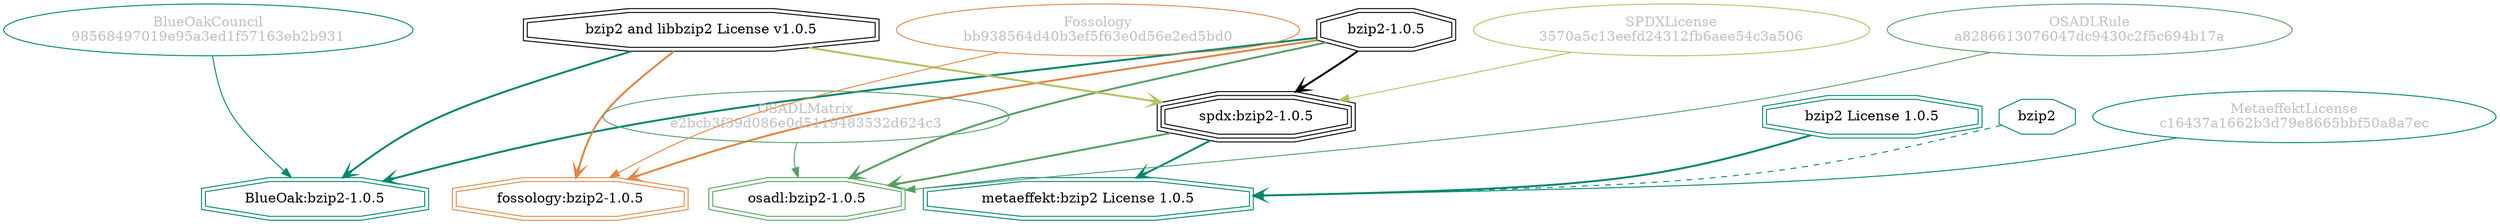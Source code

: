 strict digraph {
    node [shape=box];
    graph [splines=curved];
    4488 [label="SPDXLicense\n3570a5c13eefd24312fb6aee54c3a506"
         ,fontcolor=gray
         ,color="#b8bf62"
         ,fillcolor="beige;1"
         ,shape=ellipse];
    4489 [label="spdx:bzip2-1.0.5"
         ,shape=tripleoctagon];
    4490 [label="bzip2-1.0.5"
         ,shape=doubleoctagon];
    4491 [label="bzip2 and libbzip2 License v1.0.5"
         ,shape=doubleoctagon];
    8795 [label="BlueOakCouncil\n98568497019e95a3ed1f57163eb2b931"
         ,fontcolor=gray
         ,color="#00876c"
         ,fillcolor="beige;1"
         ,shape=ellipse];
    8796 [label="BlueOak:bzip2-1.0.5"
         ,color="#00876c"
         ,shape=doubleoctagon];
    9762 [label="OSADLRule\na8286613076047dc9430c2f5c694b17a"
         ,fontcolor=gray
         ,color="#58a066"
         ,fillcolor="beige;1"
         ,shape=ellipse];
    9763 [label="osadl:bzip2-1.0.5"
         ,color="#58a066"
         ,shape=doubleoctagon];
    9824 [label="OSADLMatrix\ne2bcb3f39d086e0d5119483532d624c3"
         ,fontcolor=gray
         ,color="#58a066"
         ,fillcolor="beige;1"
         ,shape=ellipse];
    27463 [label="Fossology\nbb938564d40b3ef5f63e0d56e2ed5bd0"
          ,fontcolor=gray
          ,color="#e18745"
          ,fillcolor="beige;1"
          ,shape=ellipse];
    27464 [label="fossology:bzip2-1.0.5"
          ,color="#e18745"
          ,shape=doubleoctagon];
    39129 [label=bzip2
          ,color="#00876c"
          ,shape=octagon];
    39141 [label="MetaeffektLicense\nc16437a1662b3d79e8665bbf50a8a7ec"
          ,fontcolor=gray
          ,color="#00876c"
          ,fillcolor="beige;1"
          ,shape=ellipse];
    39142 [label="metaeffekt:bzip2 License 1.0.5"
          ,color="#00876c"
          ,shape=doubleoctagon];
    39143 [label="bzip2 License 1.0.5"
          ,color="#00876c"
          ,shape=doubleoctagon];
    4488 -> 4489 [weight=0.5
                 ,color="#b8bf62"];
    4489 -> 9763 [style=bold
                 ,arrowhead=vee
                 ,weight=0.7
                 ,color="#58a066"];
    4489 -> 39142 [style=bold
                  ,arrowhead=vee
                  ,weight=0.7
                  ,color="#00876c"];
    4490 -> 4489 [style=bold
                 ,arrowhead=vee
                 ,weight=0.7];
    4490 -> 8796 [style=bold
                 ,arrowhead=vee
                 ,weight=0.7
                 ,color="#00876c"];
    4490 -> 9763 [style=bold
                 ,arrowhead=vee
                 ,weight=0.7
                 ,color="#58a066"];
    4490 -> 27464 [style=bold
                  ,arrowhead=vee
                  ,weight=0.7
                  ,color="#e18745"];
    4491 -> 4489 [style=bold
                 ,arrowhead=vee
                 ,weight=0.7
                 ,color="#b8bf62"];
    4491 -> 8796 [style=bold
                 ,arrowhead=vee
                 ,weight=0.7
                 ,color="#00876c"];
    4491 -> 27464 [style=bold
                  ,arrowhead=vee
                  ,weight=0.7
                  ,color="#e18745"];
    8795 -> 8796 [weight=0.5
                 ,color="#00876c"];
    9762 -> 9763 [weight=0.5
                 ,color="#58a066"];
    9824 -> 9763 [weight=0.5
                 ,color="#58a066"];
    27463 -> 27464 [weight=0.5
                   ,color="#e18745"];
    39129 -> 39142 [style=dashed
                   ,arrowhead=vee
                   ,weight=0.5
                   ,color="#00876c"];
    39141 -> 39142 [weight=0.5
                   ,color="#00876c"];
    39143 -> 39142 [style=bold
                   ,arrowhead=vee
                   ,weight=0.7
                   ,color="#00876c"];
}

